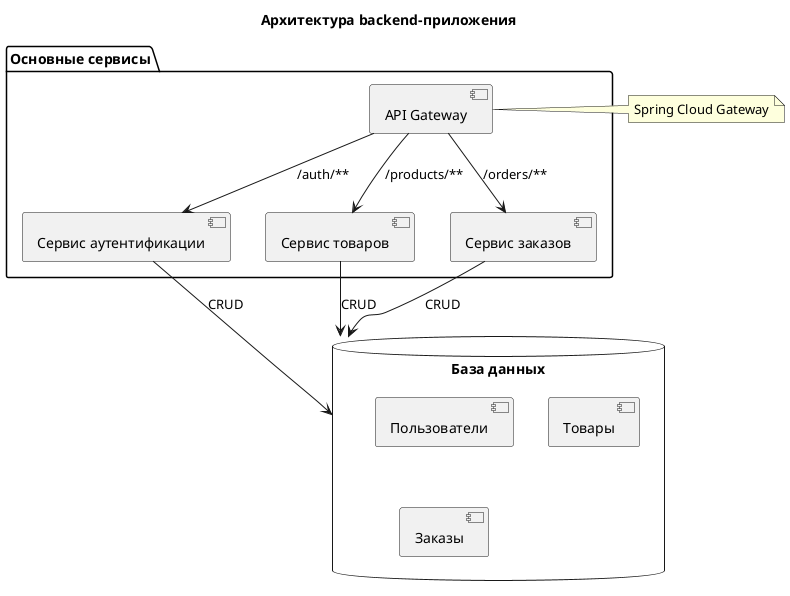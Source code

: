 @startuml
title **Архитектура backend-приложения**

package "Основные сервисы" {
  [API Gateway] as gateway
  [Сервис аутентификации] as auth
  [Сервис товаров] as products
  [Сервис заказов] as orders
}

database "База данных" as db {
  [Пользователи]
  [Товары]
  [Заказы]
}

gateway --> auth : "/auth/**"
gateway --> products : "/products/**"
gateway --> orders : "/orders/**"

auth --> db : "CRUD"
products --> db : "CRUD"
orders --> db : "CRUD"

note right of gateway: Spring Cloud Gateway
@enduml
